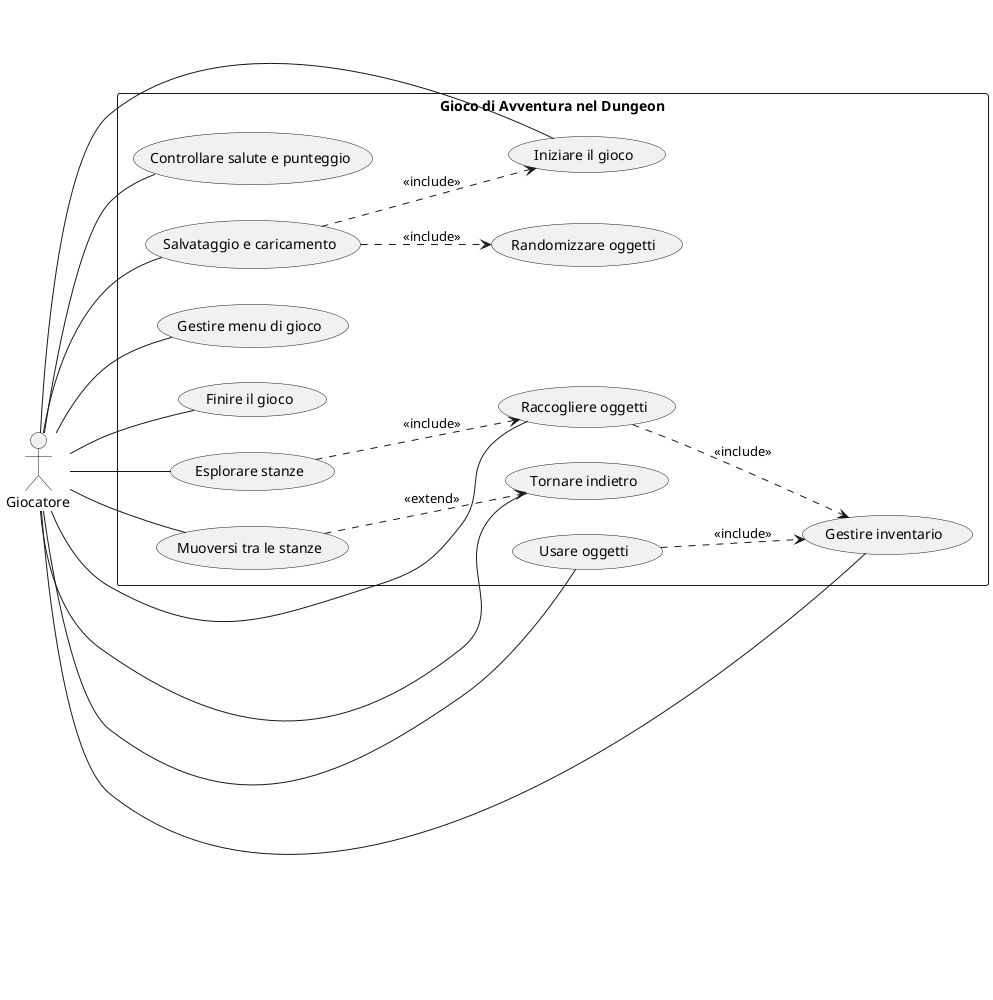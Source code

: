 @startuml

left to right direction

actor Giocatore
rectangle "Gioco di Avventura nel Dungeon" {
  usecase "Muoversi tra le stanze" as move_rooms
  usecase "Raccogliere oggetti" as collect_items
  usecase "Usare oggetti" as use_items
  usecase "Randomizzare oggetti" as randomize_items
  usecase "Esplorare stanze" as explore_rooms
  usecase "Gestire inventario" as manage_inventory
  usecase "Controllare salute e punteggio" as check_health_score
  usecase "Salvataggio e caricamento" as save_load_game
  usecase "Tornare indietro" as go_back
  usecase "Gestire menu di gioco" as manage_game_menu
  usecase "Iniziare il gioco" as start_game
  usecase "Finire il gioco" as finish_game

  Giocatore -- move_rooms
  Giocatore -- collect_items
  Giocatore -- use_items
  Giocatore -- explore_rooms
  Giocatore -- manage_inventory
  Giocatore -- check_health_score
  Giocatore -- save_load_game
  Giocatore -- go_back
  Giocatore -- manage_game_menu
  Giocatore -- start_game
  Giocatore -- finish_game

  move_rooms -[dashed]-> go_back: <<extend>>
  collect_items -[dashed]-> manage_inventory: <<include>>
  use_items -[dashed]-> manage_inventory: <<include>>
  explore_rooms -[dashed]-> collect_items: <<include>>
  save_load_game -[dashed]-> start_game: <<include>>
  save_load_game -[dashed]-> randomize_items: <<include>>
}

@enduml
